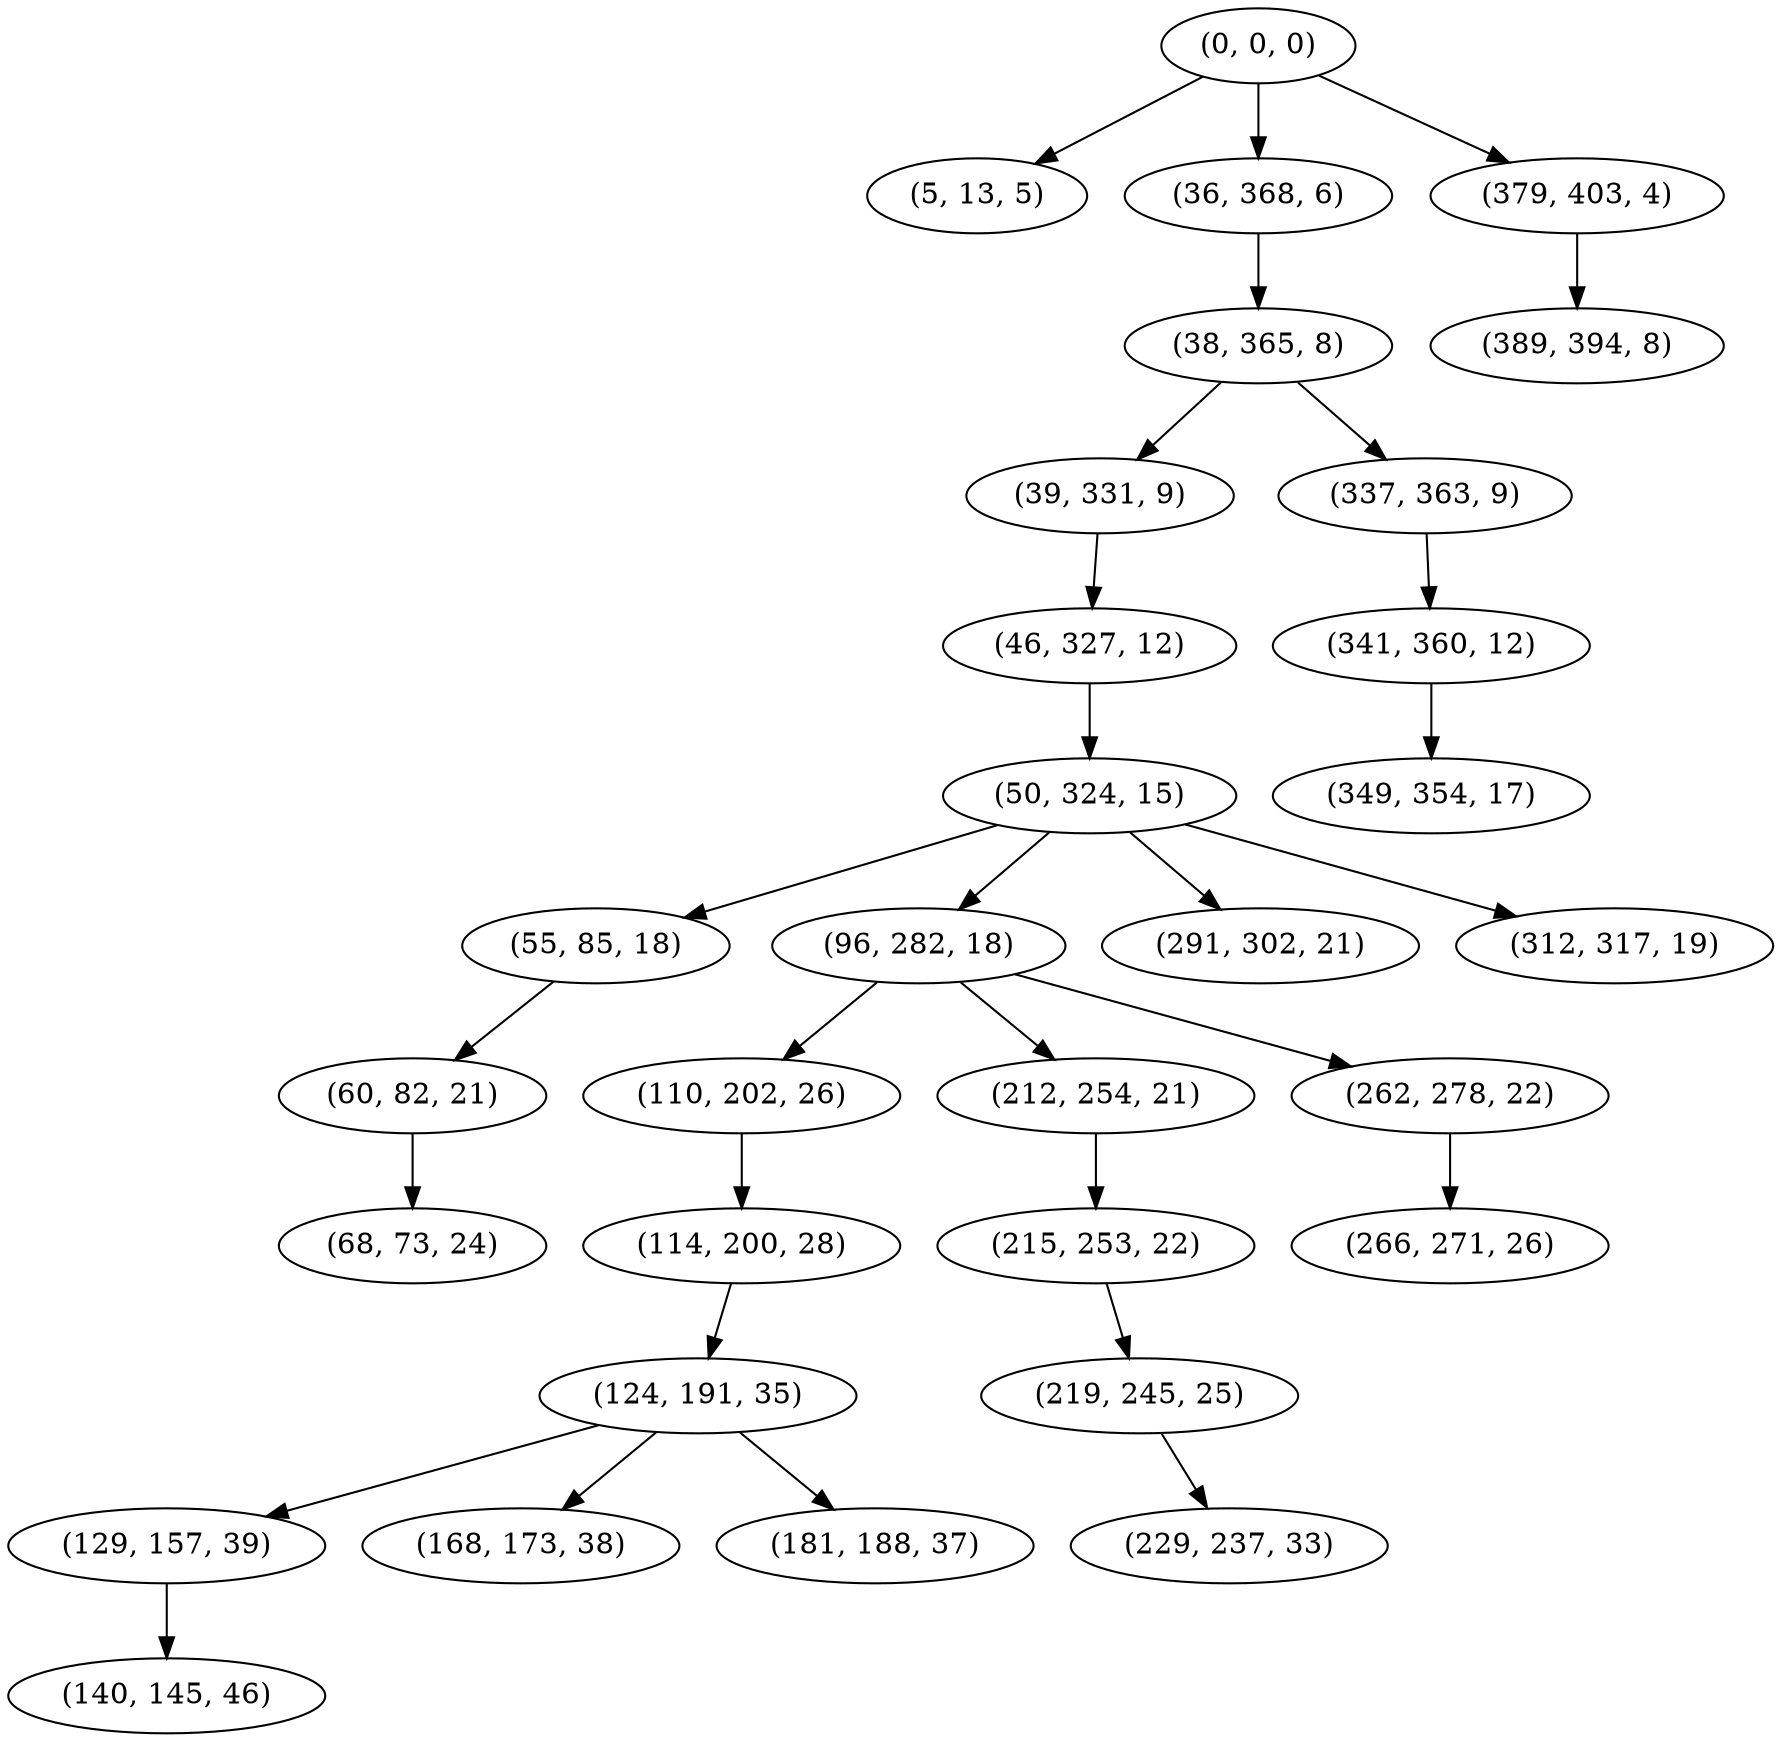 digraph tree {
    "(0, 0, 0)";
    "(5, 13, 5)";
    "(36, 368, 6)";
    "(38, 365, 8)";
    "(39, 331, 9)";
    "(46, 327, 12)";
    "(50, 324, 15)";
    "(55, 85, 18)";
    "(60, 82, 21)";
    "(68, 73, 24)";
    "(96, 282, 18)";
    "(110, 202, 26)";
    "(114, 200, 28)";
    "(124, 191, 35)";
    "(129, 157, 39)";
    "(140, 145, 46)";
    "(168, 173, 38)";
    "(181, 188, 37)";
    "(212, 254, 21)";
    "(215, 253, 22)";
    "(219, 245, 25)";
    "(229, 237, 33)";
    "(262, 278, 22)";
    "(266, 271, 26)";
    "(291, 302, 21)";
    "(312, 317, 19)";
    "(337, 363, 9)";
    "(341, 360, 12)";
    "(349, 354, 17)";
    "(379, 403, 4)";
    "(389, 394, 8)";
    "(0, 0, 0)" -> "(5, 13, 5)";
    "(0, 0, 0)" -> "(36, 368, 6)";
    "(0, 0, 0)" -> "(379, 403, 4)";
    "(36, 368, 6)" -> "(38, 365, 8)";
    "(38, 365, 8)" -> "(39, 331, 9)";
    "(38, 365, 8)" -> "(337, 363, 9)";
    "(39, 331, 9)" -> "(46, 327, 12)";
    "(46, 327, 12)" -> "(50, 324, 15)";
    "(50, 324, 15)" -> "(55, 85, 18)";
    "(50, 324, 15)" -> "(96, 282, 18)";
    "(50, 324, 15)" -> "(291, 302, 21)";
    "(50, 324, 15)" -> "(312, 317, 19)";
    "(55, 85, 18)" -> "(60, 82, 21)";
    "(60, 82, 21)" -> "(68, 73, 24)";
    "(96, 282, 18)" -> "(110, 202, 26)";
    "(96, 282, 18)" -> "(212, 254, 21)";
    "(96, 282, 18)" -> "(262, 278, 22)";
    "(110, 202, 26)" -> "(114, 200, 28)";
    "(114, 200, 28)" -> "(124, 191, 35)";
    "(124, 191, 35)" -> "(129, 157, 39)";
    "(124, 191, 35)" -> "(168, 173, 38)";
    "(124, 191, 35)" -> "(181, 188, 37)";
    "(129, 157, 39)" -> "(140, 145, 46)";
    "(212, 254, 21)" -> "(215, 253, 22)";
    "(215, 253, 22)" -> "(219, 245, 25)";
    "(219, 245, 25)" -> "(229, 237, 33)";
    "(262, 278, 22)" -> "(266, 271, 26)";
    "(337, 363, 9)" -> "(341, 360, 12)";
    "(341, 360, 12)" -> "(349, 354, 17)";
    "(379, 403, 4)" -> "(389, 394, 8)";
}
